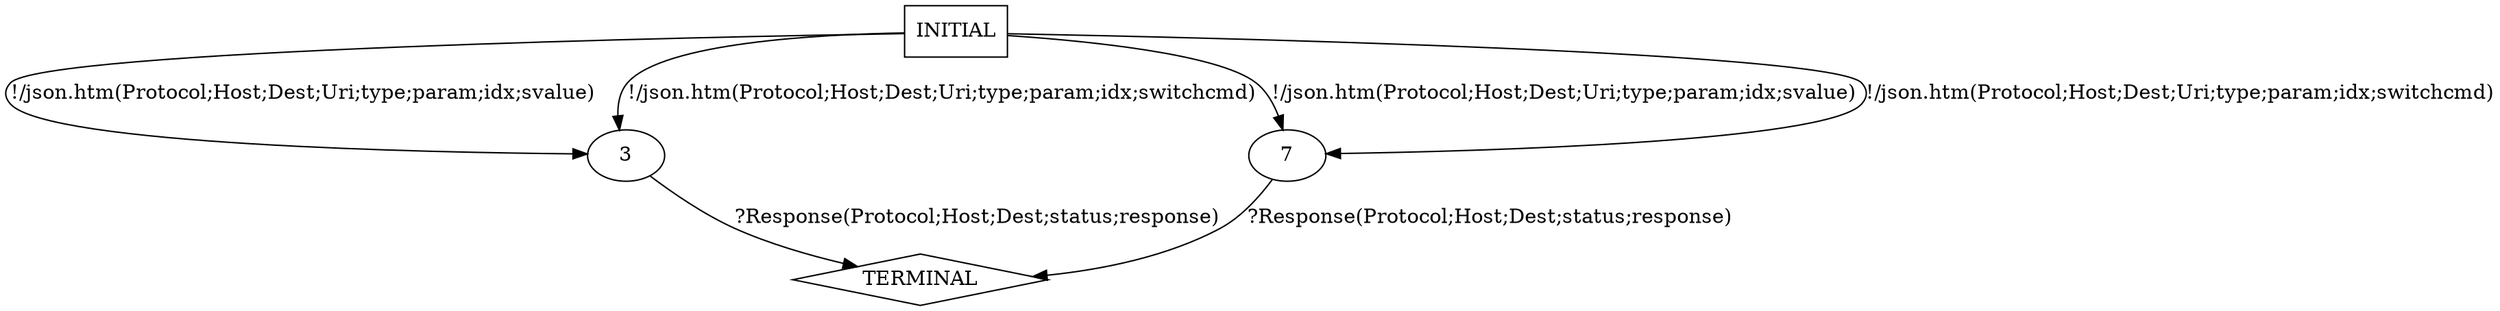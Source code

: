digraph G {
  0 [label="INITIAL",shape=box];
  1 [label="TERMINAL",shape=diamond];
  3 [label="3"];
  7 [label="7"];
0->3  [label="!/json.htm(Protocol;Host;Dest;Uri;type;param;idx;svalue)"];
3->1  [label="?Response(Protocol;Host;Dest;status;response)"];
0->3  [label="!/json.htm(Protocol;Host;Dest;Uri;type;param;idx;switchcmd)"];
0->7  [label="!/json.htm(Protocol;Host;Dest;Uri;type;param;idx;svalue)"]
0->7  [label="!/json.htm(Protocol;Host;Dest;Uri;type;param;idx;switchcmd)"]
7->1  [label="?Response(Protocol;Host;Dest;status;response)"]
}
